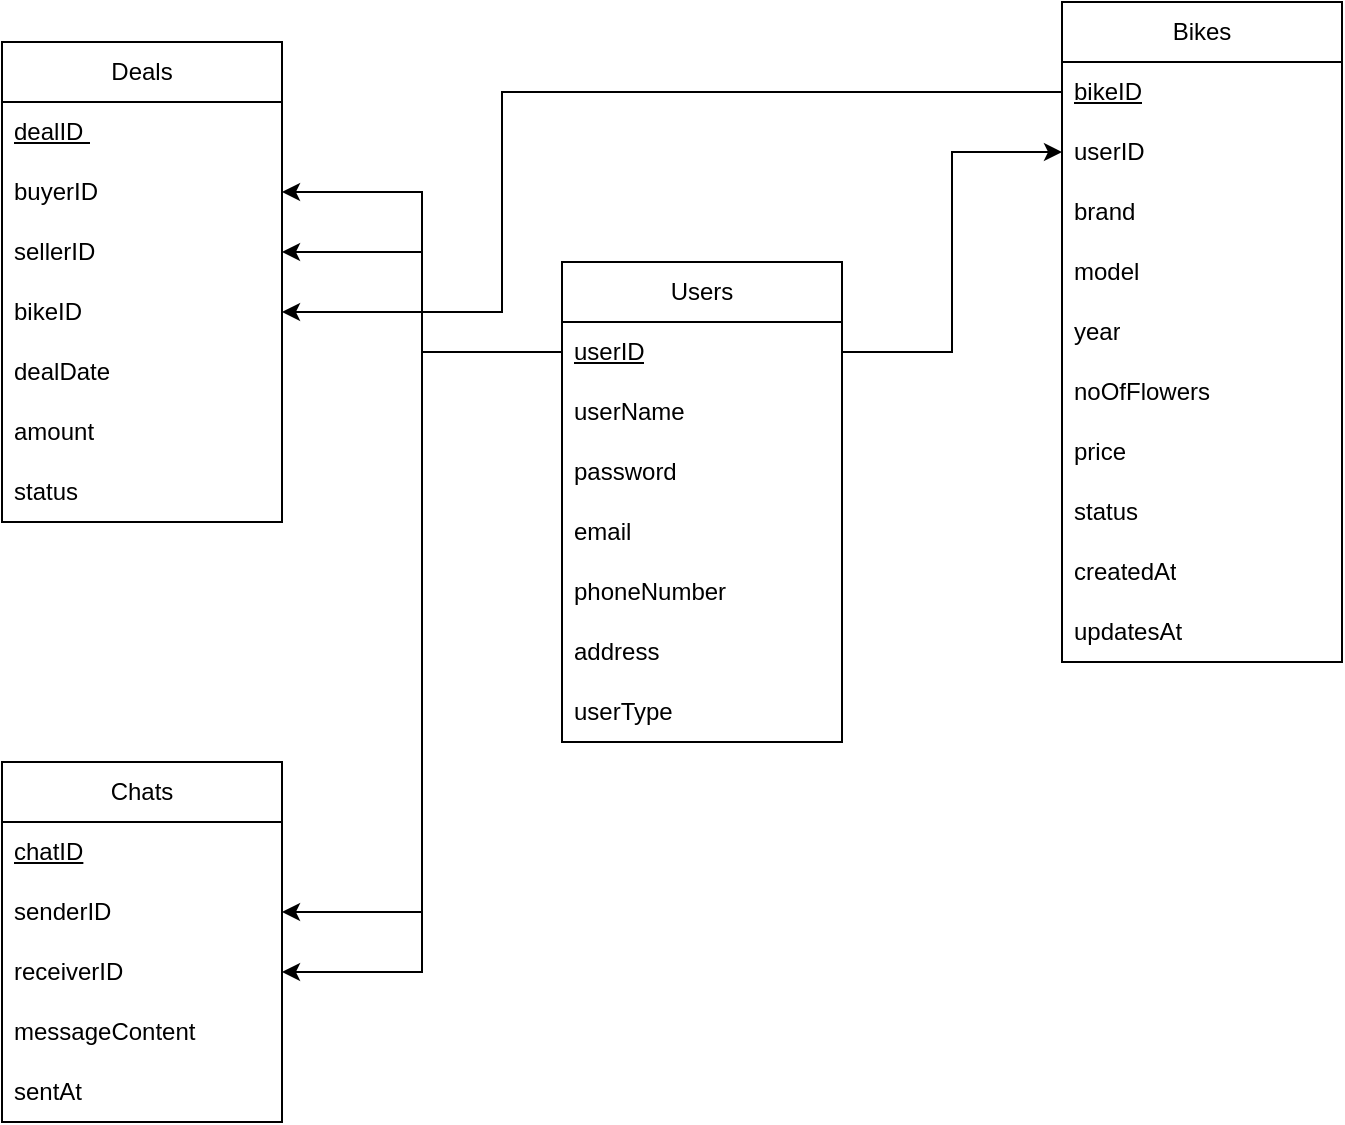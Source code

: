 <mxfile version="26.0.8">
  <diagram name="Page-1" id="OX2ypxGbJ8vcrvnXoKPE">
    <mxGraphModel dx="1090" dy="596" grid="1" gridSize="10" guides="1" tooltips="1" connect="1" arrows="1" fold="1" page="1" pageScale="1" pageWidth="827" pageHeight="1169" math="0" shadow="0">
      <root>
        <mxCell id="0" />
        <mxCell id="1" parent="0" />
        <mxCell id="T2aQceUlqYMFUYO9ro6_-2" value="Users" style="swimlane;fontStyle=0;childLayout=stackLayout;horizontal=1;startSize=30;horizontalStack=0;resizeParent=1;resizeParentMax=0;resizeLast=0;collapsible=1;marginBottom=0;whiteSpace=wrap;html=1;" vertex="1" parent="1">
          <mxGeometry x="340" y="180" width="140" height="240" as="geometry" />
        </mxCell>
        <mxCell id="T2aQceUlqYMFUYO9ro6_-3" value="&lt;u&gt;userID&lt;/u&gt;" style="text;strokeColor=none;fillColor=none;align=left;verticalAlign=middle;spacingLeft=4;spacingRight=4;overflow=hidden;points=[[0,0.5],[1,0.5]];portConstraint=eastwest;rotatable=0;whiteSpace=wrap;html=1;" vertex="1" parent="T2aQceUlqYMFUYO9ro6_-2">
          <mxGeometry y="30" width="140" height="30" as="geometry" />
        </mxCell>
        <mxCell id="T2aQceUlqYMFUYO9ro6_-4" value="userName" style="text;strokeColor=none;fillColor=none;align=left;verticalAlign=middle;spacingLeft=4;spacingRight=4;overflow=hidden;points=[[0,0.5],[1,0.5]];portConstraint=eastwest;rotatable=0;whiteSpace=wrap;html=1;" vertex="1" parent="T2aQceUlqYMFUYO9ro6_-2">
          <mxGeometry y="60" width="140" height="30" as="geometry" />
        </mxCell>
        <mxCell id="T2aQceUlqYMFUYO9ro6_-5" value="password" style="text;strokeColor=none;fillColor=none;align=left;verticalAlign=middle;spacingLeft=4;spacingRight=4;overflow=hidden;points=[[0,0.5],[1,0.5]];portConstraint=eastwest;rotatable=0;whiteSpace=wrap;html=1;" vertex="1" parent="T2aQceUlqYMFUYO9ro6_-2">
          <mxGeometry y="90" width="140" height="30" as="geometry" />
        </mxCell>
        <mxCell id="T2aQceUlqYMFUYO9ro6_-11" value="email" style="text;strokeColor=none;fillColor=none;align=left;verticalAlign=middle;spacingLeft=4;spacingRight=4;overflow=hidden;points=[[0,0.5],[1,0.5]];portConstraint=eastwest;rotatable=0;whiteSpace=wrap;html=1;" vertex="1" parent="T2aQceUlqYMFUYO9ro6_-2">
          <mxGeometry y="120" width="140" height="30" as="geometry" />
        </mxCell>
        <mxCell id="T2aQceUlqYMFUYO9ro6_-12" value="phoneNumber" style="text;strokeColor=none;fillColor=none;align=left;verticalAlign=middle;spacingLeft=4;spacingRight=4;overflow=hidden;points=[[0,0.5],[1,0.5]];portConstraint=eastwest;rotatable=0;whiteSpace=wrap;html=1;" vertex="1" parent="T2aQceUlqYMFUYO9ro6_-2">
          <mxGeometry y="150" width="140" height="30" as="geometry" />
        </mxCell>
        <mxCell id="T2aQceUlqYMFUYO9ro6_-13" value="address" style="text;strokeColor=none;fillColor=none;align=left;verticalAlign=middle;spacingLeft=4;spacingRight=4;overflow=hidden;points=[[0,0.5],[1,0.5]];portConstraint=eastwest;rotatable=0;whiteSpace=wrap;html=1;" vertex="1" parent="T2aQceUlqYMFUYO9ro6_-2">
          <mxGeometry y="180" width="140" height="30" as="geometry" />
        </mxCell>
        <mxCell id="T2aQceUlqYMFUYO9ro6_-14" value="userType" style="text;strokeColor=none;fillColor=none;align=left;verticalAlign=middle;spacingLeft=4;spacingRight=4;overflow=hidden;points=[[0,0.5],[1,0.5]];portConstraint=eastwest;rotatable=0;whiteSpace=wrap;html=1;" vertex="1" parent="T2aQceUlqYMFUYO9ro6_-2">
          <mxGeometry y="210" width="140" height="30" as="geometry" />
        </mxCell>
        <mxCell id="T2aQceUlqYMFUYO9ro6_-15" value="Bikes" style="swimlane;fontStyle=0;childLayout=stackLayout;horizontal=1;startSize=30;horizontalStack=0;resizeParent=1;resizeParentMax=0;resizeLast=0;collapsible=1;marginBottom=0;whiteSpace=wrap;html=1;" vertex="1" parent="1">
          <mxGeometry x="590" y="50" width="140" height="330" as="geometry" />
        </mxCell>
        <mxCell id="T2aQceUlqYMFUYO9ro6_-16" value="&lt;u&gt;bikeID&lt;/u&gt;" style="text;strokeColor=none;fillColor=none;align=left;verticalAlign=middle;spacingLeft=4;spacingRight=4;overflow=hidden;points=[[0,0.5],[1,0.5]];portConstraint=eastwest;rotatable=0;whiteSpace=wrap;html=1;" vertex="1" parent="T2aQceUlqYMFUYO9ro6_-15">
          <mxGeometry y="30" width="140" height="30" as="geometry" />
        </mxCell>
        <mxCell id="T2aQceUlqYMFUYO9ro6_-17" value="userID" style="text;strokeColor=none;fillColor=none;align=left;verticalAlign=middle;spacingLeft=4;spacingRight=4;overflow=hidden;points=[[0,0.5],[1,0.5]];portConstraint=eastwest;rotatable=0;whiteSpace=wrap;html=1;" vertex="1" parent="T2aQceUlqYMFUYO9ro6_-15">
          <mxGeometry y="60" width="140" height="30" as="geometry" />
        </mxCell>
        <mxCell id="T2aQceUlqYMFUYO9ro6_-18" value="brand" style="text;strokeColor=none;fillColor=none;align=left;verticalAlign=middle;spacingLeft=4;spacingRight=4;overflow=hidden;points=[[0,0.5],[1,0.5]];portConstraint=eastwest;rotatable=0;whiteSpace=wrap;html=1;" vertex="1" parent="T2aQceUlqYMFUYO9ro6_-15">
          <mxGeometry y="90" width="140" height="30" as="geometry" />
        </mxCell>
        <mxCell id="T2aQceUlqYMFUYO9ro6_-19" value="model" style="text;strokeColor=none;fillColor=none;align=left;verticalAlign=middle;spacingLeft=4;spacingRight=4;overflow=hidden;points=[[0,0.5],[1,0.5]];portConstraint=eastwest;rotatable=0;whiteSpace=wrap;html=1;" vertex="1" parent="T2aQceUlqYMFUYO9ro6_-15">
          <mxGeometry y="120" width="140" height="30" as="geometry" />
        </mxCell>
        <mxCell id="T2aQceUlqYMFUYO9ro6_-20" value="year" style="text;strokeColor=none;fillColor=none;align=left;verticalAlign=middle;spacingLeft=4;spacingRight=4;overflow=hidden;points=[[0,0.5],[1,0.5]];portConstraint=eastwest;rotatable=0;whiteSpace=wrap;html=1;" vertex="1" parent="T2aQceUlqYMFUYO9ro6_-15">
          <mxGeometry y="150" width="140" height="30" as="geometry" />
        </mxCell>
        <mxCell id="T2aQceUlqYMFUYO9ro6_-21" value="noOfFlowers" style="text;strokeColor=none;fillColor=none;align=left;verticalAlign=middle;spacingLeft=4;spacingRight=4;overflow=hidden;points=[[0,0.5],[1,0.5]];portConstraint=eastwest;rotatable=0;whiteSpace=wrap;html=1;" vertex="1" parent="T2aQceUlqYMFUYO9ro6_-15">
          <mxGeometry y="180" width="140" height="30" as="geometry" />
        </mxCell>
        <mxCell id="T2aQceUlqYMFUYO9ro6_-22" value="price" style="text;strokeColor=none;fillColor=none;align=left;verticalAlign=middle;spacingLeft=4;spacingRight=4;overflow=hidden;points=[[0,0.5],[1,0.5]];portConstraint=eastwest;rotatable=0;whiteSpace=wrap;html=1;" vertex="1" parent="T2aQceUlqYMFUYO9ro6_-15">
          <mxGeometry y="210" width="140" height="30" as="geometry" />
        </mxCell>
        <mxCell id="T2aQceUlqYMFUYO9ro6_-23" value="status" style="text;strokeColor=none;fillColor=none;align=left;verticalAlign=middle;spacingLeft=4;spacingRight=4;overflow=hidden;points=[[0,0.5],[1,0.5]];portConstraint=eastwest;rotatable=0;whiteSpace=wrap;html=1;" vertex="1" parent="T2aQceUlqYMFUYO9ro6_-15">
          <mxGeometry y="240" width="140" height="30" as="geometry" />
        </mxCell>
        <mxCell id="T2aQceUlqYMFUYO9ro6_-24" value="createdAt" style="text;strokeColor=none;fillColor=none;align=left;verticalAlign=middle;spacingLeft=4;spacingRight=4;overflow=hidden;points=[[0,0.5],[1,0.5]];portConstraint=eastwest;rotatable=0;whiteSpace=wrap;html=1;" vertex="1" parent="T2aQceUlqYMFUYO9ro6_-15">
          <mxGeometry y="270" width="140" height="30" as="geometry" />
        </mxCell>
        <mxCell id="T2aQceUlqYMFUYO9ro6_-25" value="updatesAt" style="text;strokeColor=none;fillColor=none;align=left;verticalAlign=middle;spacingLeft=4;spacingRight=4;overflow=hidden;points=[[0,0.5],[1,0.5]];portConstraint=eastwest;rotatable=0;whiteSpace=wrap;html=1;" vertex="1" parent="T2aQceUlqYMFUYO9ro6_-15">
          <mxGeometry y="300" width="140" height="30" as="geometry" />
        </mxCell>
        <mxCell id="T2aQceUlqYMFUYO9ro6_-26" value="Deals" style="swimlane;fontStyle=0;childLayout=stackLayout;horizontal=1;startSize=30;horizontalStack=0;resizeParent=1;resizeParentMax=0;resizeLast=0;collapsible=1;marginBottom=0;whiteSpace=wrap;html=1;" vertex="1" parent="1">
          <mxGeometry x="60" y="70" width="140" height="240" as="geometry" />
        </mxCell>
        <mxCell id="T2aQceUlqYMFUYO9ro6_-27" value="&lt;u&gt;dealID&amp;nbsp;&lt;/u&gt;" style="text;strokeColor=none;fillColor=none;align=left;verticalAlign=middle;spacingLeft=4;spacingRight=4;overflow=hidden;points=[[0,0.5],[1,0.5]];portConstraint=eastwest;rotatable=0;whiteSpace=wrap;html=1;" vertex="1" parent="T2aQceUlqYMFUYO9ro6_-26">
          <mxGeometry y="30" width="140" height="30" as="geometry" />
        </mxCell>
        <mxCell id="T2aQceUlqYMFUYO9ro6_-28" value="buyerID" style="text;strokeColor=none;fillColor=none;align=left;verticalAlign=middle;spacingLeft=4;spacingRight=4;overflow=hidden;points=[[0,0.5],[1,0.5]];portConstraint=eastwest;rotatable=0;whiteSpace=wrap;html=1;" vertex="1" parent="T2aQceUlqYMFUYO9ro6_-26">
          <mxGeometry y="60" width="140" height="30" as="geometry" />
        </mxCell>
        <mxCell id="T2aQceUlqYMFUYO9ro6_-29" value="sellerID" style="text;strokeColor=none;fillColor=none;align=left;verticalAlign=middle;spacingLeft=4;spacingRight=4;overflow=hidden;points=[[0,0.5],[1,0.5]];portConstraint=eastwest;rotatable=0;whiteSpace=wrap;html=1;" vertex="1" parent="T2aQceUlqYMFUYO9ro6_-26">
          <mxGeometry y="90" width="140" height="30" as="geometry" />
        </mxCell>
        <mxCell id="T2aQceUlqYMFUYO9ro6_-30" value="bikeID" style="text;strokeColor=none;fillColor=none;align=left;verticalAlign=middle;spacingLeft=4;spacingRight=4;overflow=hidden;points=[[0,0.5],[1,0.5]];portConstraint=eastwest;rotatable=0;whiteSpace=wrap;html=1;" vertex="1" parent="T2aQceUlqYMFUYO9ro6_-26">
          <mxGeometry y="120" width="140" height="30" as="geometry" />
        </mxCell>
        <mxCell id="T2aQceUlqYMFUYO9ro6_-31" value="dealDate" style="text;strokeColor=none;fillColor=none;align=left;verticalAlign=middle;spacingLeft=4;spacingRight=4;overflow=hidden;points=[[0,0.5],[1,0.5]];portConstraint=eastwest;rotatable=0;whiteSpace=wrap;html=1;" vertex="1" parent="T2aQceUlqYMFUYO9ro6_-26">
          <mxGeometry y="150" width="140" height="30" as="geometry" />
        </mxCell>
        <mxCell id="T2aQceUlqYMFUYO9ro6_-32" value="amount" style="text;strokeColor=none;fillColor=none;align=left;verticalAlign=middle;spacingLeft=4;spacingRight=4;overflow=hidden;points=[[0,0.5],[1,0.5]];portConstraint=eastwest;rotatable=0;whiteSpace=wrap;html=1;" vertex="1" parent="T2aQceUlqYMFUYO9ro6_-26">
          <mxGeometry y="180" width="140" height="30" as="geometry" />
        </mxCell>
        <mxCell id="T2aQceUlqYMFUYO9ro6_-33" value="status" style="text;strokeColor=none;fillColor=none;align=left;verticalAlign=middle;spacingLeft=4;spacingRight=4;overflow=hidden;points=[[0,0.5],[1,0.5]];portConstraint=eastwest;rotatable=0;whiteSpace=wrap;html=1;" vertex="1" parent="T2aQceUlqYMFUYO9ro6_-26">
          <mxGeometry y="210" width="140" height="30" as="geometry" />
        </mxCell>
        <mxCell id="T2aQceUlqYMFUYO9ro6_-34" value="Chats" style="swimlane;fontStyle=0;childLayout=stackLayout;horizontal=1;startSize=30;horizontalStack=0;resizeParent=1;resizeParentMax=0;resizeLast=0;collapsible=1;marginBottom=0;whiteSpace=wrap;html=1;" vertex="1" parent="1">
          <mxGeometry x="60" y="430" width="140" height="180" as="geometry" />
        </mxCell>
        <mxCell id="T2aQceUlqYMFUYO9ro6_-35" value="&lt;u&gt;chatID&lt;/u&gt;" style="text;strokeColor=none;fillColor=none;align=left;verticalAlign=middle;spacingLeft=4;spacingRight=4;overflow=hidden;points=[[0,0.5],[1,0.5]];portConstraint=eastwest;rotatable=0;whiteSpace=wrap;html=1;" vertex="1" parent="T2aQceUlqYMFUYO9ro6_-34">
          <mxGeometry y="30" width="140" height="30" as="geometry" />
        </mxCell>
        <mxCell id="T2aQceUlqYMFUYO9ro6_-36" value="senderID" style="text;strokeColor=none;fillColor=none;align=left;verticalAlign=middle;spacingLeft=4;spacingRight=4;overflow=hidden;points=[[0,0.5],[1,0.5]];portConstraint=eastwest;rotatable=0;whiteSpace=wrap;html=1;" vertex="1" parent="T2aQceUlqYMFUYO9ro6_-34">
          <mxGeometry y="60" width="140" height="30" as="geometry" />
        </mxCell>
        <mxCell id="T2aQceUlqYMFUYO9ro6_-37" value="receiverID" style="text;strokeColor=none;fillColor=none;align=left;verticalAlign=middle;spacingLeft=4;spacingRight=4;overflow=hidden;points=[[0,0.5],[1,0.5]];portConstraint=eastwest;rotatable=0;whiteSpace=wrap;html=1;" vertex="1" parent="T2aQceUlqYMFUYO9ro6_-34">
          <mxGeometry y="90" width="140" height="30" as="geometry" />
        </mxCell>
        <mxCell id="T2aQceUlqYMFUYO9ro6_-38" value="messageContent" style="text;strokeColor=none;fillColor=none;align=left;verticalAlign=middle;spacingLeft=4;spacingRight=4;overflow=hidden;points=[[0,0.5],[1,0.5]];portConstraint=eastwest;rotatable=0;whiteSpace=wrap;html=1;" vertex="1" parent="T2aQceUlqYMFUYO9ro6_-34">
          <mxGeometry y="120" width="140" height="30" as="geometry" />
        </mxCell>
        <mxCell id="T2aQceUlqYMFUYO9ro6_-39" value="sentAt" style="text;strokeColor=none;fillColor=none;align=left;verticalAlign=middle;spacingLeft=4;spacingRight=4;overflow=hidden;points=[[0,0.5],[1,0.5]];portConstraint=eastwest;rotatable=0;whiteSpace=wrap;html=1;" vertex="1" parent="T2aQceUlqYMFUYO9ro6_-34">
          <mxGeometry y="150" width="140" height="30" as="geometry" />
        </mxCell>
        <mxCell id="T2aQceUlqYMFUYO9ro6_-47" style="edgeStyle=orthogonalEdgeStyle;rounded=0;orthogonalLoop=1;jettySize=auto;html=1;exitX=1;exitY=0.5;exitDx=0;exitDy=0;entryX=0;entryY=0.5;entryDx=0;entryDy=0;" edge="1" parent="1" source="T2aQceUlqYMFUYO9ro6_-3" target="T2aQceUlqYMFUYO9ro6_-17">
          <mxGeometry relative="1" as="geometry" />
        </mxCell>
        <mxCell id="T2aQceUlqYMFUYO9ro6_-48" style="edgeStyle=orthogonalEdgeStyle;rounded=0;orthogonalLoop=1;jettySize=auto;html=1;exitX=0;exitY=0.5;exitDx=0;exitDy=0;entryX=1;entryY=0.5;entryDx=0;entryDy=0;" edge="1" parent="1" source="T2aQceUlqYMFUYO9ro6_-3" target="T2aQceUlqYMFUYO9ro6_-28">
          <mxGeometry relative="1" as="geometry" />
        </mxCell>
        <mxCell id="T2aQceUlqYMFUYO9ro6_-49" style="edgeStyle=orthogonalEdgeStyle;rounded=0;orthogonalLoop=1;jettySize=auto;html=1;exitX=0;exitY=0.5;exitDx=0;exitDy=0;entryX=1;entryY=0.5;entryDx=0;entryDy=0;" edge="1" parent="1" source="T2aQceUlqYMFUYO9ro6_-3" target="T2aQceUlqYMFUYO9ro6_-29">
          <mxGeometry relative="1" as="geometry" />
        </mxCell>
        <mxCell id="T2aQceUlqYMFUYO9ro6_-50" style="edgeStyle=orthogonalEdgeStyle;rounded=0;orthogonalLoop=1;jettySize=auto;html=1;exitX=0;exitY=0.5;exitDx=0;exitDy=0;entryX=1;entryY=0.5;entryDx=0;entryDy=0;" edge="1" parent="1" source="T2aQceUlqYMFUYO9ro6_-3" target="T2aQceUlqYMFUYO9ro6_-36">
          <mxGeometry relative="1" as="geometry" />
        </mxCell>
        <mxCell id="T2aQceUlqYMFUYO9ro6_-51" style="edgeStyle=orthogonalEdgeStyle;rounded=0;orthogonalLoop=1;jettySize=auto;html=1;exitX=0;exitY=0.5;exitDx=0;exitDy=0;entryX=1;entryY=0.5;entryDx=0;entryDy=0;" edge="1" parent="1" source="T2aQceUlqYMFUYO9ro6_-3" target="T2aQceUlqYMFUYO9ro6_-37">
          <mxGeometry relative="1" as="geometry" />
        </mxCell>
        <mxCell id="T2aQceUlqYMFUYO9ro6_-52" style="edgeStyle=orthogonalEdgeStyle;rounded=0;orthogonalLoop=1;jettySize=auto;html=1;exitX=0;exitY=0.5;exitDx=0;exitDy=0;entryX=1;entryY=0.5;entryDx=0;entryDy=0;" edge="1" parent="1" source="T2aQceUlqYMFUYO9ro6_-16" target="T2aQceUlqYMFUYO9ro6_-30">
          <mxGeometry relative="1" as="geometry">
            <Array as="points">
              <mxPoint x="310" y="95" />
              <mxPoint x="310" y="205" />
            </Array>
          </mxGeometry>
        </mxCell>
      </root>
    </mxGraphModel>
  </diagram>
</mxfile>
